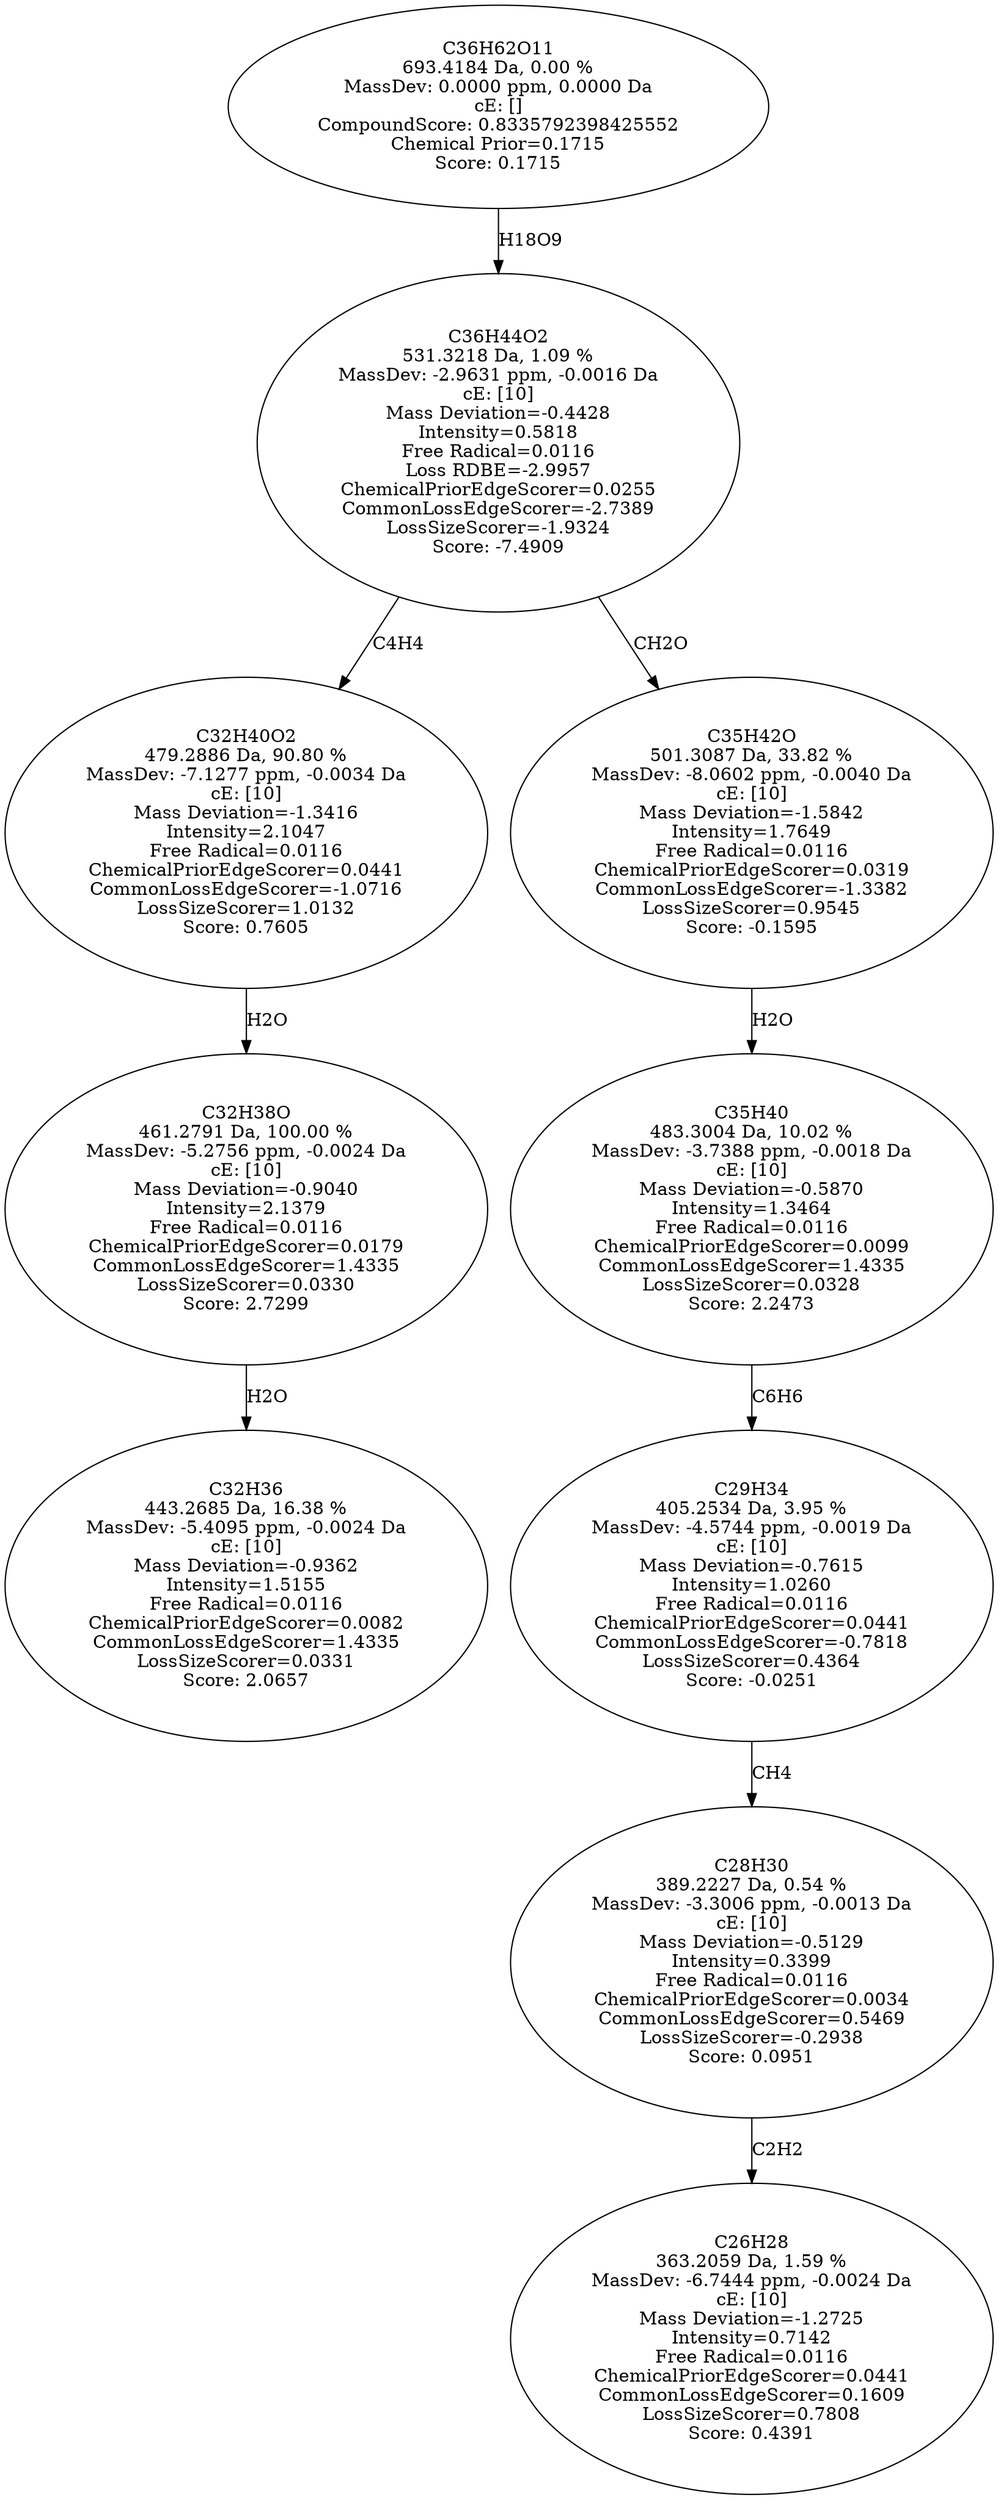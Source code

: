 strict digraph {
v1 [label="C32H36\n443.2685 Da, 16.38 %\nMassDev: -5.4095 ppm, -0.0024 Da\ncE: [10]\nMass Deviation=-0.9362\nIntensity=1.5155\nFree Radical=0.0116\nChemicalPriorEdgeScorer=0.0082\nCommonLossEdgeScorer=1.4335\nLossSizeScorer=0.0331\nScore: 2.0657"];
v2 [label="C32H38O\n461.2791 Da, 100.00 %\nMassDev: -5.2756 ppm, -0.0024 Da\ncE: [10]\nMass Deviation=-0.9040\nIntensity=2.1379\nFree Radical=0.0116\nChemicalPriorEdgeScorer=0.0179\nCommonLossEdgeScorer=1.4335\nLossSizeScorer=0.0330\nScore: 2.7299"];
v3 [label="C32H40O2\n479.2886 Da, 90.80 %\nMassDev: -7.1277 ppm, -0.0034 Da\ncE: [10]\nMass Deviation=-1.3416\nIntensity=2.1047\nFree Radical=0.0116\nChemicalPriorEdgeScorer=0.0441\nCommonLossEdgeScorer=-1.0716\nLossSizeScorer=1.0132\nScore: 0.7605"];
v4 [label="C26H28\n363.2059 Da, 1.59 %\nMassDev: -6.7444 ppm, -0.0024 Da\ncE: [10]\nMass Deviation=-1.2725\nIntensity=0.7142\nFree Radical=0.0116\nChemicalPriorEdgeScorer=0.0441\nCommonLossEdgeScorer=0.1609\nLossSizeScorer=0.7808\nScore: 0.4391"];
v5 [label="C28H30\n389.2227 Da, 0.54 %\nMassDev: -3.3006 ppm, -0.0013 Da\ncE: [10]\nMass Deviation=-0.5129\nIntensity=0.3399\nFree Radical=0.0116\nChemicalPriorEdgeScorer=0.0034\nCommonLossEdgeScorer=0.5469\nLossSizeScorer=-0.2938\nScore: 0.0951"];
v6 [label="C29H34\n405.2534 Da, 3.95 %\nMassDev: -4.5744 ppm, -0.0019 Da\ncE: [10]\nMass Deviation=-0.7615\nIntensity=1.0260\nFree Radical=0.0116\nChemicalPriorEdgeScorer=0.0441\nCommonLossEdgeScorer=-0.7818\nLossSizeScorer=0.4364\nScore: -0.0251"];
v7 [label="C35H40\n483.3004 Da, 10.02 %\nMassDev: -3.7388 ppm, -0.0018 Da\ncE: [10]\nMass Deviation=-0.5870\nIntensity=1.3464\nFree Radical=0.0116\nChemicalPriorEdgeScorer=0.0099\nCommonLossEdgeScorer=1.4335\nLossSizeScorer=0.0328\nScore: 2.2473"];
v8 [label="C35H42O\n501.3087 Da, 33.82 %\nMassDev: -8.0602 ppm, -0.0040 Da\ncE: [10]\nMass Deviation=-1.5842\nIntensity=1.7649\nFree Radical=0.0116\nChemicalPriorEdgeScorer=0.0319\nCommonLossEdgeScorer=-1.3382\nLossSizeScorer=0.9545\nScore: -0.1595"];
v9 [label="C36H44O2\n531.3218 Da, 1.09 %\nMassDev: -2.9631 ppm, -0.0016 Da\ncE: [10]\nMass Deviation=-0.4428\nIntensity=0.5818\nFree Radical=0.0116\nLoss RDBE=-2.9957\nChemicalPriorEdgeScorer=0.0255\nCommonLossEdgeScorer=-2.7389\nLossSizeScorer=-1.9324\nScore: -7.4909"];
v10 [label="C36H62O11\n693.4184 Da, 0.00 %\nMassDev: 0.0000 ppm, 0.0000 Da\ncE: []\nCompoundScore: 0.8335792398425552\nChemical Prior=0.1715\nScore: 0.1715"];
v2 -> v1 [label="H2O"];
v3 -> v2 [label="H2O"];
v9 -> v3 [label="C4H4"];
v5 -> v4 [label="C2H2"];
v6 -> v5 [label="CH4"];
v7 -> v6 [label="C6H6"];
v8 -> v7 [label="H2O"];
v9 -> v8 [label="CH2O"];
v10 -> v9 [label="H18O9"];
}